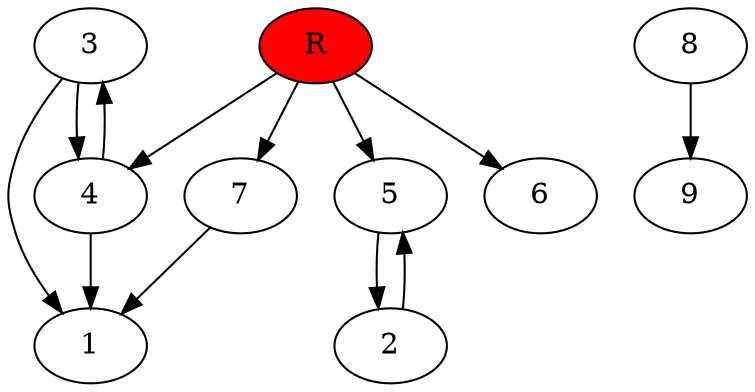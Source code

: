 digraph prb30235 {
	1
	2
	3
	4
	5
	6
	7
	8
	R [fillcolor="#ff0000" style=filled]
	2 -> 5
	3 -> 1
	3 -> 4
	4 -> 1
	4 -> 3
	5 -> 2
	7 -> 1
	8 -> 9
	R -> 4
	R -> 5
	R -> 6
	R -> 7
}
